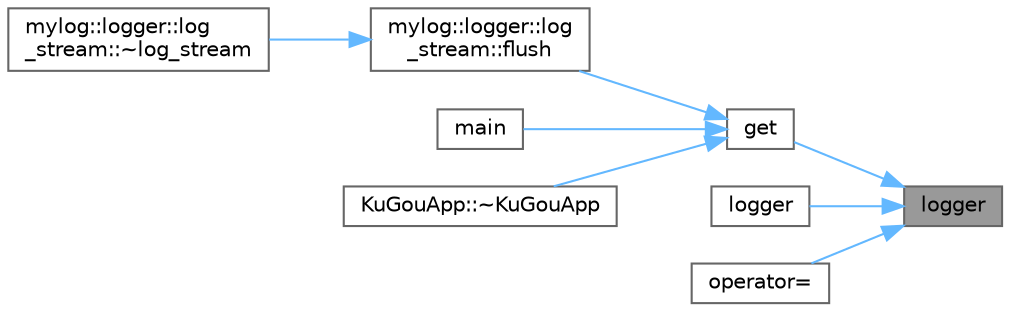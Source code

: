 digraph "logger"
{
 // LATEX_PDF_SIZE
  bgcolor="transparent";
  edge [fontname=Helvetica,fontsize=10,labelfontname=Helvetica,labelfontsize=10];
  node [fontname=Helvetica,fontsize=10,shape=box,height=0.2,width=0.4];
  rankdir="RL";
  Node1 [id="Node000001",label="logger",height=0.2,width=0.4,color="gray40", fillcolor="grey60", style="filled", fontcolor="black",tooltip=" "];
  Node1 -> Node2 [id="edge1_Node000001_Node000002",dir="back",color="steelblue1",style="solid",tooltip=" "];
  Node2 [id="Node000002",label="get",height=0.2,width=0.4,color="grey40", fillcolor="white", style="filled",URL="$classmylog_1_1logger.html#afa61f4b1f68c43c8d607f397b87b9d17",tooltip=" "];
  Node2 -> Node3 [id="edge2_Node000002_Node000003",dir="back",color="steelblue1",style="solid",tooltip=" "];
  Node3 [id="Node000003",label="mylog::logger::log\l_stream::flush",height=0.2,width=0.4,color="grey40", fillcolor="white", style="filled",URL="$structmylog_1_1logger_1_1log__stream.html#adac116554b543b7c4228c018a85882f5",tooltip=" "];
  Node3 -> Node4 [id="edge3_Node000003_Node000004",dir="back",color="steelblue1",style="solid",tooltip=" "];
  Node4 [id="Node000004",label="mylog::logger::log\l_stream::~log_stream",height=0.2,width=0.4,color="grey40", fillcolor="white", style="filled",URL="$structmylog_1_1logger_1_1log__stream.html#a7b5e9ae05873df7bfa0338906ccbfdba",tooltip=" "];
  Node2 -> Node5 [id="edge4_Node000002_Node000005",dir="back",color="steelblue1",style="solid",tooltip=" "];
  Node5 [id="Node000005",label="main",height=0.2,width=0.4,color="grey40", fillcolor="white", style="filled",URL="$_ku_gou_start_2main_8cpp.html#a0ddf1224851353fc92bfbff6f499fa97",tooltip="自定义 Qt 消息处理函数"];
  Node2 -> Node6 [id="edge5_Node000002_Node000006",dir="back",color="steelblue1",style="solid",tooltip=" "];
  Node6 [id="Node000006",label="KuGouApp::~KuGouApp",height=0.2,width=0.4,color="grey40", fillcolor="white", style="filled",URL="$class_ku_gou_app.html#a7badc0a95f3e23bbb8bbd97fe12a3912",tooltip="析构函数"];
  Node1 -> Node7 [id="edge6_Node000001_Node000007",dir="back",color="steelblue1",style="solid",tooltip=" "];
  Node7 [id="Node000007",label="logger",height=0.2,width=0.4,color="grey40", fillcolor="white", style="filled",URL="$classmylog_1_1logger.html#a27d25182142935df4ef8f28ec18186f1",tooltip=" "];
  Node1 -> Node8 [id="edge7_Node000001_Node000008",dir="back",color="steelblue1",style="solid",tooltip=" "];
  Node8 [id="Node000008",label="operator=",height=0.2,width=0.4,color="grey40", fillcolor="white", style="filled",URL="$classmylog_1_1logger.html#ae74f717c7d45db89b60dd14077d8ce54",tooltip=" "];
}
